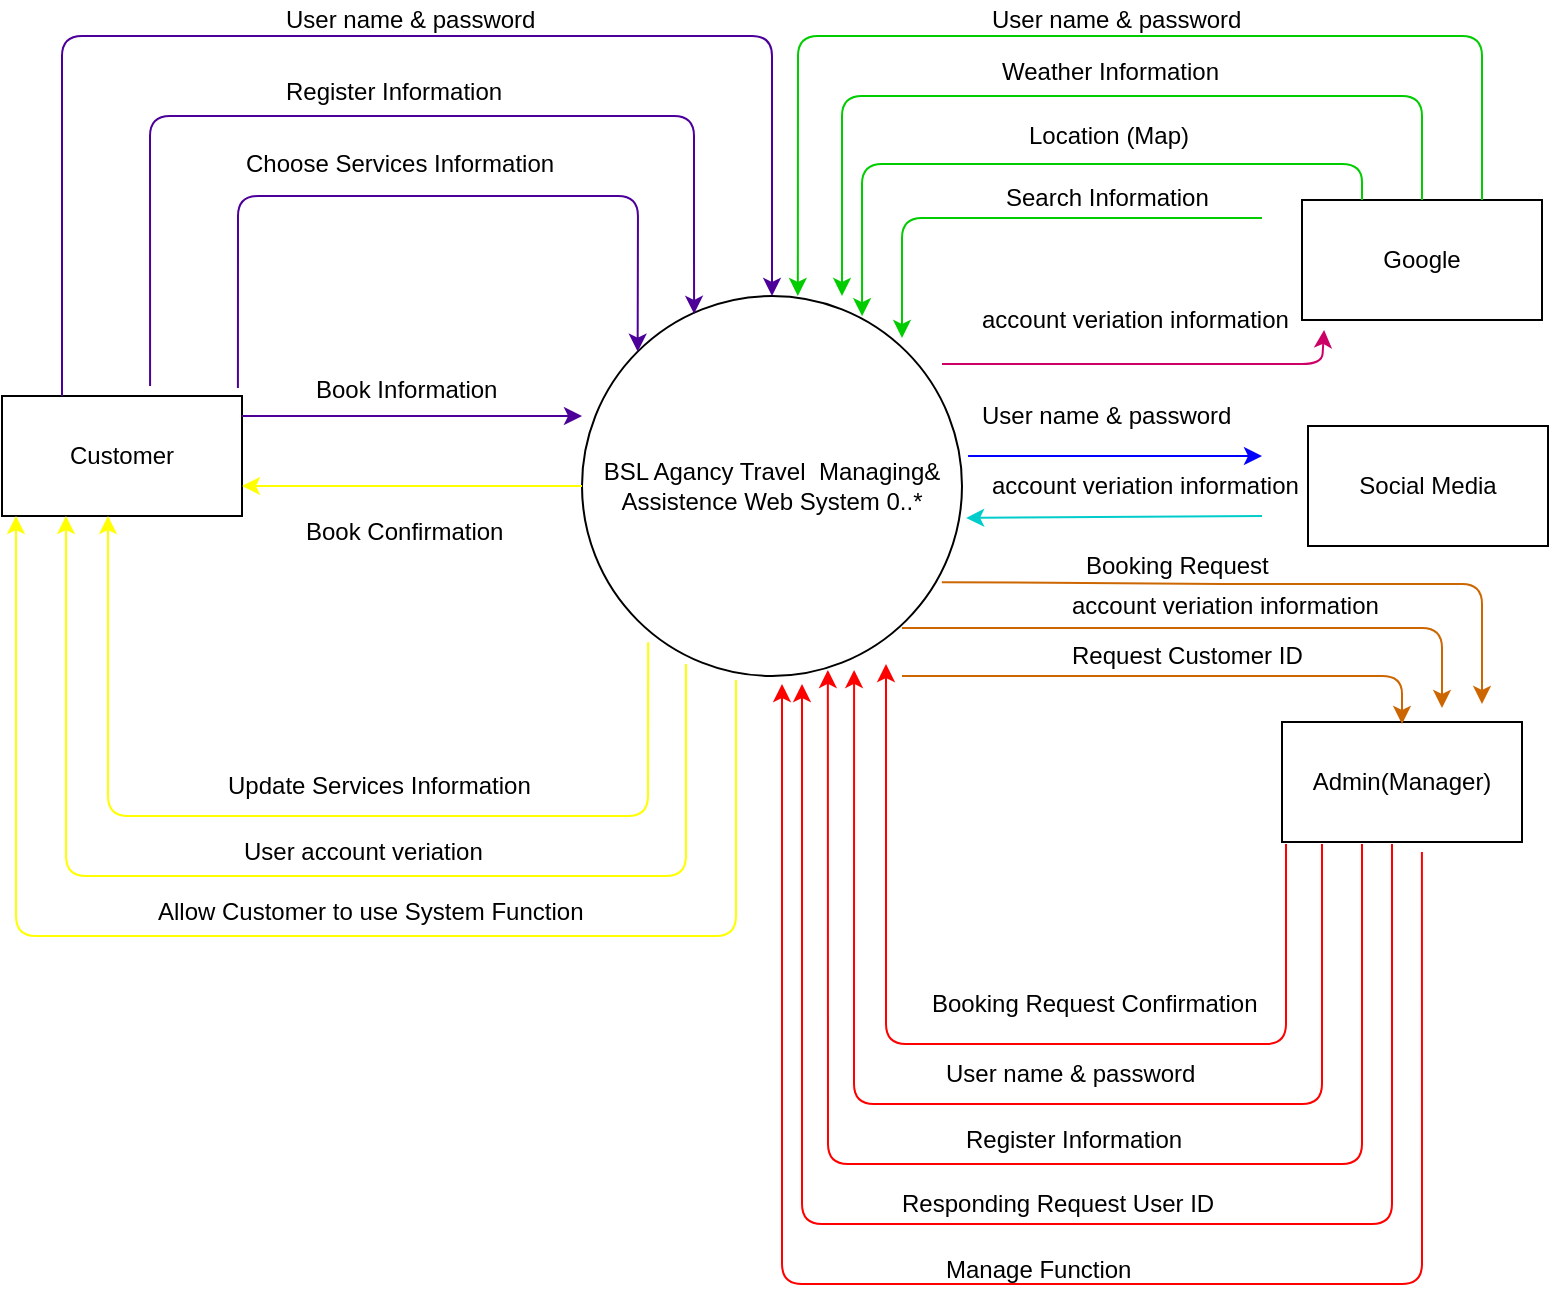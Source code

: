 <mxfile version="10.6.5" type="device"><diagram id="6vHXSGtgdvpTf1hYcswV" name="Page-1"><mxGraphModel dx="1039" dy="485" grid="1" gridSize="10" guides="1" tooltips="1" connect="1" arrows="1" fold="1" page="1" pageScale="1" pageWidth="850" pageHeight="1100" math="0" shadow="0"><root><mxCell id="0"/><mxCell id="1" parent="0"/><mxCell id="wNN9qJRW7mk1MUJj_8c0-1" value="&lt;p&gt;BSL Agancy Travel &amp;nbsp;Managing&amp;amp; Assistence Web System 0..*&lt;/p&gt;" style="ellipse;whiteSpace=wrap;html=1;aspect=fixed;" vertex="1" parent="1"><mxGeometry x="360" y="166" width="190" height="190" as="geometry"/></mxCell><mxCell id="wNN9qJRW7mk1MUJj_8c0-2" value="Customer" style="rounded=0;whiteSpace=wrap;html=1;strokeColor=#000000;" vertex="1" parent="1"><mxGeometry x="70" y="216" width="120" height="60" as="geometry"/></mxCell><mxCell id="wNN9qJRW7mk1MUJj_8c0-8" value="" style="endArrow=classic;html=1;entryX=0;entryY=0.5;entryDx=0;entryDy=0;exitX=1;exitY=0.5;exitDx=0;exitDy=0;strokeColor=#4C0099;" edge="1" parent="1"><mxGeometry width="50" height="50" relative="1" as="geometry"><mxPoint x="190" y="226" as="sourcePoint"/><mxPoint x="360" y="226" as="targetPoint"/></mxGeometry></mxCell><mxCell id="wNN9qJRW7mk1MUJj_8c0-9" value="" style="endArrow=classic;html=1;entryX=0;entryY=0;entryDx=0;entryDy=0;exitX=0.983;exitY=-0.067;exitDx=0;exitDy=0;exitPerimeter=0;strokeColor=#4C0099;" edge="1" parent="1" source="wNN9qJRW7mk1MUJj_8c0-2" target="wNN9qJRW7mk1MUJj_8c0-1"><mxGeometry width="50" height="50" relative="1" as="geometry"><mxPoint x="190" y="166" as="sourcePoint"/><mxPoint x="320" y="136" as="targetPoint"/><Array as="points"><mxPoint x="188" y="116"/><mxPoint x="388" y="116"/></Array></mxGeometry></mxCell><mxCell id="wNN9qJRW7mk1MUJj_8c0-10" value="" style="endArrow=classic;html=1;entryX=0.295;entryY=0.047;entryDx=0;entryDy=0;entryPerimeter=0;exitX=0.617;exitY=-0.083;exitDx=0;exitDy=0;exitPerimeter=0;strokeColor=#4C0099;" edge="1" parent="1" source="wNN9qJRW7mk1MUJj_8c0-2" target="wNN9qJRW7mk1MUJj_8c0-1"><mxGeometry width="50" height="50" relative="1" as="geometry"><mxPoint x="80" y="76" as="sourcePoint"/><mxPoint x="100" y="426" as="targetPoint"/><Array as="points"><mxPoint x="144" y="76"/><mxPoint x="416" y="76"/><mxPoint x="416" y="140"/></Array></mxGeometry></mxCell><mxCell id="wNN9qJRW7mk1MUJj_8c0-11" value="" style="endArrow=classic;html=1;entryX=0.5;entryY=0;entryDx=0;entryDy=0;exitX=0.25;exitY=0;exitDx=0;exitDy=0;strokeColor=#4C0099;" edge="1" parent="1" source="wNN9qJRW7mk1MUJj_8c0-2" target="wNN9qJRW7mk1MUJj_8c0-1"><mxGeometry width="50" height="50" relative="1" as="geometry"><mxPoint x="60" y="116" as="sourcePoint"/><mxPoint x="110" y="66" as="targetPoint"/><Array as="points"><mxPoint x="100" y="36"/><mxPoint x="270" y="36"/><mxPoint x="455" y="36"/></Array></mxGeometry></mxCell><mxCell id="wNN9qJRW7mk1MUJj_8c0-17" value="" style="endArrow=classic;html=1;exitX=0;exitY=0.5;exitDx=0;exitDy=0;strokeColor=#FFFF00;" edge="1" parent="1" source="wNN9qJRW7mk1MUJj_8c0-1"><mxGeometry width="50" height="50" relative="1" as="geometry"><mxPoint x="350" y="260.5" as="sourcePoint"/><mxPoint x="190" y="261" as="targetPoint"/><Array as="points"/></mxGeometry></mxCell><mxCell id="wNN9qJRW7mk1MUJj_8c0-18" value="" style="endArrow=classic;html=1;entryX=0.25;entryY=1;entryDx=0;entryDy=0;strokeColor=#FFFF00;" edge="1" parent="1"><mxGeometry width="50" height="50" relative="1" as="geometry"><mxPoint x="437" y="358" as="sourcePoint"/><mxPoint x="77" y="276" as="targetPoint"/><Array as="points"><mxPoint x="437" y="440"/><mxPoint x="437" y="486"/><mxPoint x="197" y="486"/><mxPoint x="77" y="486"/></Array></mxGeometry></mxCell><mxCell id="wNN9qJRW7mk1MUJj_8c0-19" value="" style="endArrow=classic;html=1;entryX=0.5;entryY=1;entryDx=0;entryDy=0;strokeColor=#FFFF00;" edge="1" parent="1"><mxGeometry width="50" height="50" relative="1" as="geometry"><mxPoint x="412" y="350" as="sourcePoint"/><mxPoint x="102" y="276" as="targetPoint"/><Array as="points"><mxPoint x="412" y="410"/><mxPoint x="412" y="456"/><mxPoint x="372" y="456"/><mxPoint x="102" y="456"/></Array></mxGeometry></mxCell><mxCell id="wNN9qJRW7mk1MUJj_8c0-20" value="" style="endArrow=classic;html=1;entryX=0.75;entryY=1;entryDx=0;entryDy=0;exitX=0.174;exitY=0.911;exitDx=0;exitDy=0;exitPerimeter=0;strokeColor=#FFFF00;" edge="1" parent="1" source="wNN9qJRW7mk1MUJj_8c0-1"><mxGeometry width="50" height="50" relative="1" as="geometry"><mxPoint x="393" y="356" as="sourcePoint"/><mxPoint x="123" y="276" as="targetPoint"/><Array as="points"><mxPoint x="393" y="426"/><mxPoint x="123" y="426"/></Array></mxGeometry></mxCell><mxCell id="wNN9qJRW7mk1MUJj_8c0-21" value="Google" style="rounded=0;whiteSpace=wrap;html=1;" vertex="1" parent="1"><mxGeometry x="720" y="118" width="120" height="60" as="geometry"/></mxCell><mxCell id="wNN9qJRW7mk1MUJj_8c0-22" value="Social Media" style="rounded=0;whiteSpace=wrap;html=1;" vertex="1" parent="1"><mxGeometry x="723" y="231" width="120" height="60" as="geometry"/></mxCell><mxCell id="wNN9qJRW7mk1MUJj_8c0-23" value="Admin(Manager)" style="rounded=0;whiteSpace=wrap;html=1;" vertex="1" parent="1"><mxGeometry x="710" y="379" width="120" height="60" as="geometry"/></mxCell><mxCell id="wNN9qJRW7mk1MUJj_8c0-24" value="" style="endArrow=classic;html=1;entryX=0.568;entryY=0;entryDx=0;entryDy=0;entryPerimeter=0;exitX=0.75;exitY=0;exitDx=0;exitDy=0;strokeColor=#00CC00;" edge="1" parent="1" source="wNN9qJRW7mk1MUJj_8c0-21" target="wNN9qJRW7mk1MUJj_8c0-1"><mxGeometry width="50" height="50" relative="1" as="geometry"><mxPoint x="760" y="86" as="sourcePoint"/><mxPoint x="620" y="136" as="targetPoint"/><Array as="points"><mxPoint x="810" y="36"/><mxPoint x="760" y="36"/><mxPoint x="468" y="36"/></Array></mxGeometry></mxCell><mxCell id="wNN9qJRW7mk1MUJj_8c0-25" value="" style="endArrow=classic;html=1;exitX=0.5;exitY=0;exitDx=0;exitDy=0;strokeColor=#00CC00;" edge="1" parent="1" source="wNN9qJRW7mk1MUJj_8c0-21"><mxGeometry width="50" height="50" relative="1" as="geometry"><mxPoint x="730" y="86" as="sourcePoint"/><mxPoint x="490" y="166" as="targetPoint"/><Array as="points"><mxPoint x="780" y="66"/><mxPoint x="730" y="66"/><mxPoint x="640" y="66"/><mxPoint x="490" y="66"/></Array></mxGeometry></mxCell><mxCell id="wNN9qJRW7mk1MUJj_8c0-55" value="Location (Map)" style="text;html=1;resizable=0;points=[];align=center;verticalAlign=middle;labelBackgroundColor=#ffffff;" vertex="1" connectable="0" parent="wNN9qJRW7mk1MUJj_8c0-25"><mxGeometry x="0.068" y="5" relative="1" as="geometry"><mxPoint x="27" y="15" as="offset"/></mxGeometry></mxCell><mxCell id="wNN9qJRW7mk1MUJj_8c0-26" value="" style="endArrow=classic;html=1;entryX=0.737;entryY=0.053;entryDx=0;entryDy=0;entryPerimeter=0;exitX=0.25;exitY=0;exitDx=0;exitDy=0;strokeColor=#00CC00;" edge="1" parent="1" source="wNN9qJRW7mk1MUJj_8c0-21" target="wNN9qJRW7mk1MUJj_8c0-1"><mxGeometry width="50" height="50" relative="1" as="geometry"><mxPoint x="710" y="80" as="sourcePoint"/><mxPoint x="680" y="306" as="targetPoint"/><Array as="points"><mxPoint x="750" y="100"/><mxPoint x="700" y="100"/><mxPoint x="620" y="100"/><mxPoint x="500" y="100"/></Array></mxGeometry></mxCell><mxCell id="wNN9qJRW7mk1MUJj_8c0-27" value="" style="endArrow=classic;html=1;strokeColor=#00CC00;" edge="1" parent="1"><mxGeometry width="50" height="50" relative="1" as="geometry"><mxPoint x="700" y="127" as="sourcePoint"/><mxPoint x="520" y="187" as="targetPoint"/><Array as="points"><mxPoint x="610" y="127"/><mxPoint x="520" y="127"/></Array></mxGeometry></mxCell><mxCell id="wNN9qJRW7mk1MUJj_8c0-28" value="" style="endArrow=classic;html=1;entryX=0.092;entryY=1.083;entryDx=0;entryDy=0;entryPerimeter=0;strokeColor=#CC0066;" edge="1" parent="1" target="wNN9qJRW7mk1MUJj_8c0-21"><mxGeometry width="50" height="50" relative="1" as="geometry"><mxPoint x="540" y="200" as="sourcePoint"/><mxPoint x="730" y="190" as="targetPoint"/><Array as="points"><mxPoint x="650" y="200"/><mxPoint x="730" y="200"/></Array></mxGeometry></mxCell><mxCell id="wNN9qJRW7mk1MUJj_8c0-29" value="" style="endArrow=classic;html=1;exitX=1.016;exitY=0.421;exitDx=0;exitDy=0;exitPerimeter=0;strokeColor=#0000FF;" edge="1" parent="1" source="wNN9qJRW7mk1MUJj_8c0-1"><mxGeometry width="50" height="50" relative="1" as="geometry"><mxPoint x="570" y="245.5" as="sourcePoint"/><mxPoint x="700" y="246" as="targetPoint"/></mxGeometry></mxCell><mxCell id="wNN9qJRW7mk1MUJj_8c0-30" value="" style="endArrow=classic;html=1;entryX=1.011;entryY=0.584;entryDx=0;entryDy=0;entryPerimeter=0;strokeColor=#00CCCC;" edge="1" parent="1" target="wNN9qJRW7mk1MUJj_8c0-1"><mxGeometry width="50" height="50" relative="1" as="geometry"><mxPoint x="700" y="276" as="sourcePoint"/><mxPoint x="560" y="276" as="targetPoint"/></mxGeometry></mxCell><mxCell id="wNN9qJRW7mk1MUJj_8c0-31" value="" style="endArrow=classic;html=1;exitX=0.947;exitY=0.753;exitDx=0;exitDy=0;exitPerimeter=0;strokeColor=#CC6600;" edge="1" parent="1" source="wNN9qJRW7mk1MUJj_8c0-1"><mxGeometry width="50" height="50" relative="1" as="geometry"><mxPoint x="550" y="310" as="sourcePoint"/><mxPoint x="810" y="370" as="targetPoint"/><Array as="points"><mxPoint x="690" y="310"/><mxPoint x="810" y="310"/></Array></mxGeometry></mxCell><mxCell id="wNN9qJRW7mk1MUJj_8c0-37" value="" style="endArrow=classic;html=1;exitX=0;exitY=1.017;exitDx=0;exitDy=0;exitPerimeter=0;strokeColor=#FF0000;" edge="1" parent="1"><mxGeometry width="50" height="50" relative="1" as="geometry"><mxPoint x="712" y="440" as="sourcePoint"/><mxPoint x="512" y="350" as="targetPoint"/><Array as="points"><mxPoint x="712" y="480"/><mxPoint x="712" y="540"/><mxPoint x="512" y="540"/></Array></mxGeometry></mxCell><mxCell id="wNN9qJRW7mk1MUJj_8c0-38" value="" style="endArrow=classic;html=1;strokeColor=#CC6600;" edge="1" parent="1"><mxGeometry width="50" height="50" relative="1" as="geometry"><mxPoint x="520" y="356" as="sourcePoint"/><mxPoint x="770" y="380" as="targetPoint"/><Array as="points"><mxPoint x="650" y="356"/><mxPoint x="770" y="356"/></Array></mxGeometry></mxCell><mxCell id="wNN9qJRW7mk1MUJj_8c0-39" value="" style="endArrow=classic;html=1;exitX=0.842;exitY=0.874;exitDx=0;exitDy=0;exitPerimeter=0;strokeColor=#CC6600;" edge="1" parent="1" source="wNN9qJRW7mk1MUJj_8c0-1"><mxGeometry width="50" height="50" relative="1" as="geometry"><mxPoint x="530" y="332" as="sourcePoint"/><mxPoint x="790" y="372" as="targetPoint"/><Array as="points"><mxPoint x="670" y="332"/><mxPoint x="790" y="332"/></Array></mxGeometry></mxCell><mxCell id="wNN9qJRW7mk1MUJj_8c0-40" value="" style="endArrow=classic;html=1;entryX=0.716;entryY=0.984;entryDx=0;entryDy=0;entryPerimeter=0;strokeColor=#FF0000;" edge="1" parent="1" target="wNN9qJRW7mk1MUJj_8c0-1"><mxGeometry width="50" height="50" relative="1" as="geometry"><mxPoint x="730" y="440" as="sourcePoint"/><mxPoint x="455" y="360" as="targetPoint"/><Array as="points"><mxPoint x="730" y="500"/><mxPoint x="730" y="570"/><mxPoint x="620" y="570"/><mxPoint x="496" y="570"/></Array></mxGeometry></mxCell><mxCell id="wNN9qJRW7mk1MUJj_8c0-41" value="" style="endArrow=classic;html=1;exitX=0.583;exitY=1.083;exitDx=0;exitDy=0;exitPerimeter=0;strokeColor=#FF0000;" edge="1" parent="1" source="wNN9qJRW7mk1MUJj_8c0-23"><mxGeometry width="50" height="50" relative="1" as="geometry"><mxPoint x="780" y="610" as="sourcePoint"/><mxPoint x="460" y="360" as="targetPoint"/><Array as="points"><mxPoint x="780" y="660"/><mxPoint x="460" y="660"/></Array></mxGeometry></mxCell><mxCell id="wNN9qJRW7mk1MUJj_8c0-42" value="" style="endArrow=classic;html=1;entryX=0.647;entryY=0.984;entryDx=0;entryDy=0;entryPerimeter=0;strokeColor=#FF0000;" edge="1" parent="1" target="wNN9qJRW7mk1MUJj_8c0-1"><mxGeometry width="50" height="50" relative="1" as="geometry"><mxPoint x="750" y="440" as="sourcePoint"/><mxPoint x="460" y="360" as="targetPoint"/><Array as="points"><mxPoint x="750" y="600"/><mxPoint x="483" y="600"/></Array></mxGeometry></mxCell><mxCell id="wNN9qJRW7mk1MUJj_8c0-43" value="" style="endArrow=classic;html=1;strokeColor=#FF0000;" edge="1" parent="1"><mxGeometry width="50" height="50" relative="1" as="geometry"><mxPoint x="765" y="440" as="sourcePoint"/><mxPoint x="470" y="360" as="targetPoint"/><Array as="points"><mxPoint x="765" y="630"/><mxPoint x="470" y="630"/></Array></mxGeometry></mxCell><mxCell id="wNN9qJRW7mk1MUJj_8c0-45" value="Book Information" style="text;html=1;resizable=0;points=[];autosize=1;align=left;verticalAlign=top;spacingTop=-4;" vertex="1" parent="1"><mxGeometry x="225" y="203" width="110" height="20" as="geometry"/></mxCell><mxCell id="wNN9qJRW7mk1MUJj_8c0-46" value="Book Confirmation" style="text;html=1;resizable=0;points=[];autosize=1;align=left;verticalAlign=top;spacingTop=-4;" vertex="1" parent="1"><mxGeometry x="220" y="274" width="110" height="20" as="geometry"/></mxCell><mxCell id="wNN9qJRW7mk1MUJj_8c0-47" value="Update Services Information" style="text;html=1;resizable=0;points=[];autosize=1;align=left;verticalAlign=top;spacingTop=-4;" vertex="1" parent="1"><mxGeometry x="181" y="401" width="170" height="20" as="geometry"/></mxCell><mxCell id="wNN9qJRW7mk1MUJj_8c0-48" value="User account veriation" style="text;html=1;resizable=0;points=[];autosize=1;align=left;verticalAlign=top;spacingTop=-4;" vertex="1" parent="1"><mxGeometry x="189" y="434" width="130" height="20" as="geometry"/></mxCell><mxCell id="wNN9qJRW7mk1MUJj_8c0-49" value="Allow Customer to use System Function" style="text;html=1;resizable=0;points=[];autosize=1;align=left;verticalAlign=top;spacingTop=-4;" vertex="1" parent="1"><mxGeometry x="146" y="464" width="230" height="20" as="geometry"/></mxCell><mxCell id="wNN9qJRW7mk1MUJj_8c0-50" value="Choose Services Information" style="text;html=1;resizable=0;points=[];autosize=1;align=left;verticalAlign=top;spacingTop=-4;" vertex="1" parent="1"><mxGeometry x="190" y="90" width="170" height="20" as="geometry"/></mxCell><mxCell id="wNN9qJRW7mk1MUJj_8c0-51" value="Register Information" style="text;html=1;resizable=0;points=[];autosize=1;align=left;verticalAlign=top;spacingTop=-4;" vertex="1" parent="1"><mxGeometry x="210" y="54" width="120" height="20" as="geometry"/></mxCell><mxCell id="wNN9qJRW7mk1MUJj_8c0-52" value="User name &amp;amp; password" style="text;html=1;resizable=0;points=[];autosize=1;align=left;verticalAlign=top;spacingTop=-4;" vertex="1" parent="1"><mxGeometry x="210" y="18" width="140" height="20" as="geometry"/></mxCell><mxCell id="wNN9qJRW7mk1MUJj_8c0-53" value="User name &amp;amp; password" style="text;html=1;resizable=0;points=[];autosize=1;align=left;verticalAlign=top;spacingTop=-4;" vertex="1" parent="1"><mxGeometry x="563" y="18" width="140" height="20" as="geometry"/></mxCell><mxCell id="wNN9qJRW7mk1MUJj_8c0-54" value="Weather Information" style="text;html=1;resizable=0;points=[];autosize=1;align=left;verticalAlign=top;spacingTop=-4;" vertex="1" parent="1"><mxGeometry x="568" y="44" width="120" height="20" as="geometry"/></mxCell><mxCell id="wNN9qJRW7mk1MUJj_8c0-56" value="Search Information" style="text;html=1;resizable=0;points=[];autosize=1;align=left;verticalAlign=top;spacingTop=-4;" vertex="1" parent="1"><mxGeometry x="570" y="106.5" width="120" height="20" as="geometry"/></mxCell><mxCell id="wNN9qJRW7mk1MUJj_8c0-59" value="account veriation information" style="text;html=1;resizable=0;points=[];autosize=1;align=left;verticalAlign=top;spacingTop=-4;" vertex="1" parent="1"><mxGeometry x="558" y="168" width="170" height="20" as="geometry"/></mxCell><mxCell id="wNN9qJRW7mk1MUJj_8c0-61" value="User name &amp;amp; password" style="text;html=1;resizable=0;points=[];autosize=1;align=left;verticalAlign=top;spacingTop=-4;" vertex="1" parent="1"><mxGeometry x="558" y="216" width="140" height="20" as="geometry"/></mxCell><mxCell id="wNN9qJRW7mk1MUJj_8c0-62" value="account veriation information" style="text;html=1;resizable=0;points=[];autosize=1;align=left;verticalAlign=top;spacingTop=-4;" vertex="1" parent="1"><mxGeometry x="563" y="251" width="170" height="20" as="geometry"/></mxCell><mxCell id="wNN9qJRW7mk1MUJj_8c0-63" value="Booking Request" style="text;html=1;resizable=0;points=[];autosize=1;align=left;verticalAlign=top;spacingTop=-4;" vertex="1" parent="1"><mxGeometry x="610" y="291" width="110" height="20" as="geometry"/></mxCell><mxCell id="wNN9qJRW7mk1MUJj_8c0-64" value="account veriation information" style="text;html=1;resizable=0;points=[];autosize=1;align=left;verticalAlign=top;spacingTop=-4;" vertex="1" parent="1"><mxGeometry x="603" y="311" width="170" height="20" as="geometry"/></mxCell><mxCell id="wNN9qJRW7mk1MUJj_8c0-65" value="Request Customer ID" style="text;html=1;resizable=0;points=[];autosize=1;align=left;verticalAlign=top;spacingTop=-4;" vertex="1" parent="1"><mxGeometry x="603" y="336" width="130" height="20" as="geometry"/></mxCell><mxCell id="wNN9qJRW7mk1MUJj_8c0-67" value="Booking Request Confirmation" style="text;html=1;resizable=0;points=[];autosize=1;align=left;verticalAlign=top;spacingTop=-4;" vertex="1" parent="1"><mxGeometry x="533" y="510" width="180" height="20" as="geometry"/></mxCell><mxCell id="wNN9qJRW7mk1MUJj_8c0-68" value="Manage Function" style="text;html=1;resizable=0;points=[];autosize=1;align=left;verticalAlign=top;spacingTop=-4;" vertex="1" parent="1"><mxGeometry x="540" y="642.5" width="110" height="20" as="geometry"/></mxCell><mxCell id="wNN9qJRW7mk1MUJj_8c0-69" value="Responding Request User ID" style="text;html=1;resizable=0;points=[];autosize=1;align=left;verticalAlign=top;spacingTop=-4;" vertex="1" parent="1"><mxGeometry x="518" y="610" width="170" height="20" as="geometry"/></mxCell><mxCell id="wNN9qJRW7mk1MUJj_8c0-70" value="Register Information" style="text;html=1;resizable=0;points=[];autosize=1;align=left;verticalAlign=top;spacingTop=-4;" vertex="1" parent="1"><mxGeometry x="550" y="577.5" width="120" height="20" as="geometry"/></mxCell><mxCell id="wNN9qJRW7mk1MUJj_8c0-71" value="User name &amp;amp; password" style="text;html=1;resizable=0;points=[];autosize=1;align=left;verticalAlign=top;spacingTop=-4;" vertex="1" parent="1"><mxGeometry x="540" y="545" width="140" height="20" as="geometry"/></mxCell></root></mxGraphModel></diagram></mxfile>